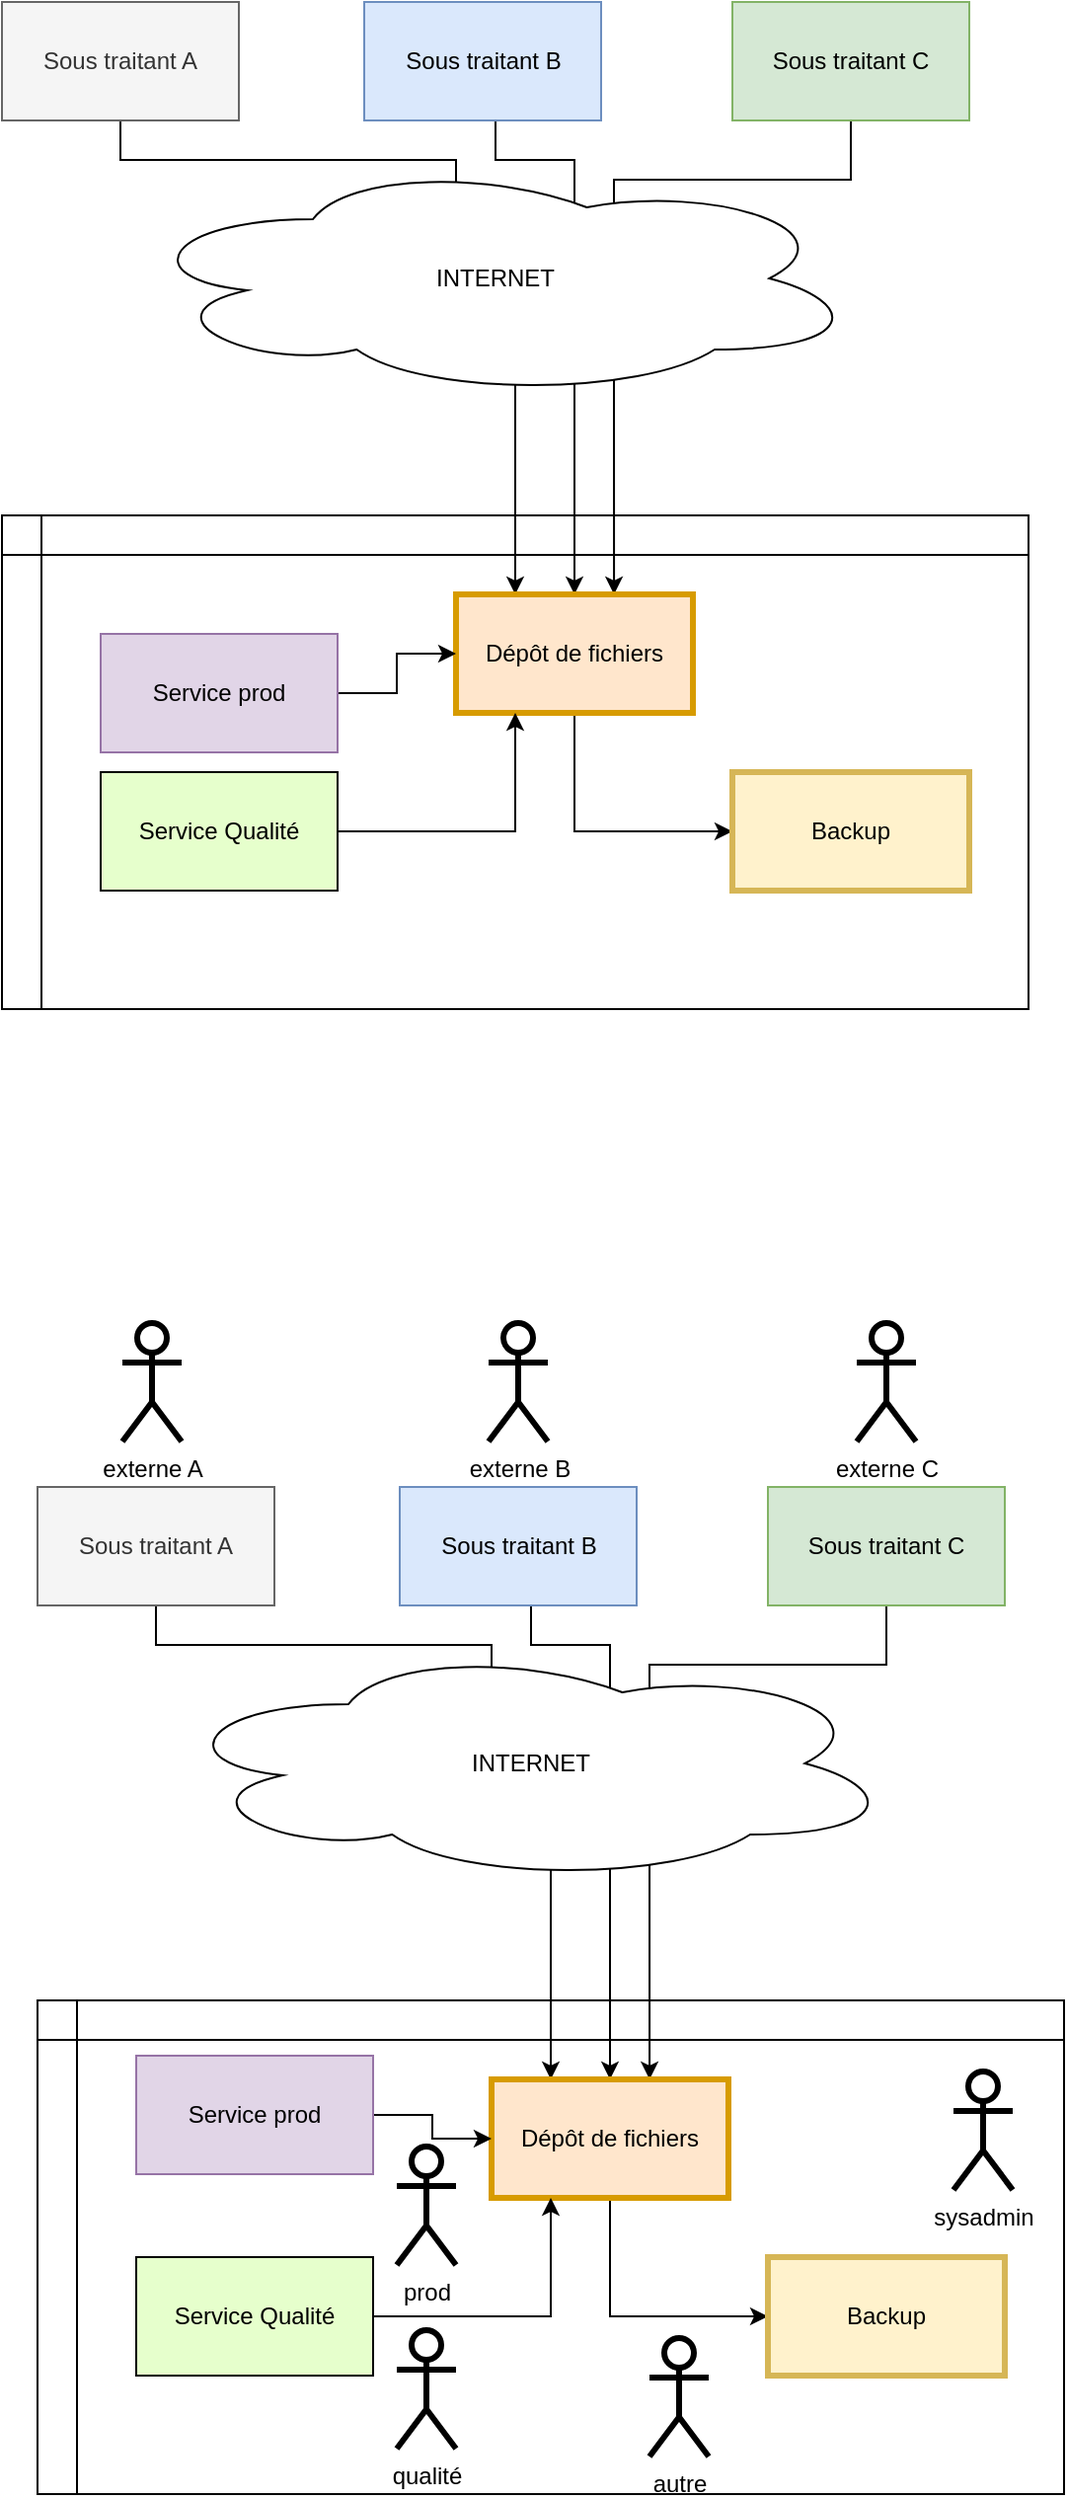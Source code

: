 <mxfile version="14.4.3" type="device"><diagram id="hJzu1cN_CkZYSfLXLQPa" name="Page-1"><mxGraphModel dx="1106" dy="997" grid="0" gridSize="10" guides="1" tooltips="1" connect="1" arrows="1" fold="1" page="1" pageScale="1" pageWidth="827" pageHeight="1169" math="0" shadow="0"><root><mxCell id="0"/><mxCell id="1" parent="0"/><mxCell id="y-LnwAc4a_uCA0w41iav-12" value="" style="shape=internalStorage;whiteSpace=wrap;html=1;backgroundOutline=1;" vertex="1" parent="1"><mxGeometry x="110" y="480" width="520" height="250" as="geometry"/></mxCell><mxCell id="y-LnwAc4a_uCA0w41iav-15" style="edgeStyle=orthogonalEdgeStyle;rounded=0;orthogonalLoop=1;jettySize=auto;html=1;exitX=0.5;exitY=1;exitDx=0;exitDy=0;entryX=0.25;entryY=0;entryDx=0;entryDy=0;" edge="1" parent="1" source="y-LnwAc4a_uCA0w41iav-1" target="y-LnwAc4a_uCA0w41iav-5"><mxGeometry relative="1" as="geometry"><Array as="points"><mxPoint x="170" y="300"/><mxPoint x="340" y="300"/><mxPoint x="340" y="380"/><mxPoint x="370" y="380"/></Array></mxGeometry></mxCell><mxCell id="y-LnwAc4a_uCA0w41iav-1" value="Sous traitant A" style="rounded=0;whiteSpace=wrap;html=1;fillColor=#f5f5f5;strokeColor=#666666;fontColor=#333333;" vertex="1" parent="1"><mxGeometry x="110" y="220" width="120" height="60" as="geometry"/></mxCell><mxCell id="y-LnwAc4a_uCA0w41iav-14" style="edgeStyle=orthogonalEdgeStyle;rounded=0;orthogonalLoop=1;jettySize=auto;html=1;exitX=0.5;exitY=1;exitDx=0;exitDy=0;" edge="1" parent="1" source="y-LnwAc4a_uCA0w41iav-2" target="y-LnwAc4a_uCA0w41iav-5"><mxGeometry relative="1" as="geometry"><Array as="points"><mxPoint x="360" y="280"/><mxPoint x="360" y="300"/><mxPoint x="400" y="300"/></Array></mxGeometry></mxCell><mxCell id="y-LnwAc4a_uCA0w41iav-2" value="Sous traitant B" style="rounded=0;whiteSpace=wrap;html=1;fillColor=#dae8fc;strokeColor=#6c8ebf;" vertex="1" parent="1"><mxGeometry x="293.5" y="220" width="120" height="60" as="geometry"/></mxCell><mxCell id="y-LnwAc4a_uCA0w41iav-13" style="edgeStyle=orthogonalEdgeStyle;rounded=0;orthogonalLoop=1;jettySize=auto;html=1;exitX=0.5;exitY=1;exitDx=0;exitDy=0;entryX=0.667;entryY=0;entryDx=0;entryDy=0;entryPerimeter=0;" edge="1" parent="1" source="y-LnwAc4a_uCA0w41iav-3" target="y-LnwAc4a_uCA0w41iav-5"><mxGeometry relative="1" as="geometry"><Array as="points"><mxPoint x="540" y="310"/><mxPoint x="420" y="310"/></Array></mxGeometry></mxCell><mxCell id="y-LnwAc4a_uCA0w41iav-3" value="Sous traitant C" style="rounded=0;whiteSpace=wrap;html=1;fillColor=#d5e8d4;strokeColor=#82b366;" vertex="1" parent="1"><mxGeometry x="480" y="220" width="120" height="60" as="geometry"/></mxCell><mxCell id="y-LnwAc4a_uCA0w41iav-4" value="INTERNET" style="ellipse;shape=cloud;whiteSpace=wrap;html=1;" vertex="1" parent="1"><mxGeometry x="175" y="300" width="370" height="120" as="geometry"/></mxCell><mxCell id="y-LnwAc4a_uCA0w41iav-7" style="edgeStyle=orthogonalEdgeStyle;rounded=0;orthogonalLoop=1;jettySize=auto;html=1;exitX=0.5;exitY=1;exitDx=0;exitDy=0;entryX=0;entryY=0.5;entryDx=0;entryDy=0;" edge="1" parent="1" source="y-LnwAc4a_uCA0w41iav-5" target="y-LnwAc4a_uCA0w41iav-6"><mxGeometry relative="1" as="geometry"/></mxCell><mxCell id="y-LnwAc4a_uCA0w41iav-5" value="Dépôt de fichiers" style="rounded=0;whiteSpace=wrap;html=1;fillColor=#ffe6cc;strokeColor=#d79b00;strokeWidth=3;" vertex="1" parent="1"><mxGeometry x="340" y="520" width="120" height="60" as="geometry"/></mxCell><mxCell id="y-LnwAc4a_uCA0w41iav-6" value="Backup" style="rounded=0;whiteSpace=wrap;html=1;fillColor=#fff2cc;strokeColor=#d6b656;strokeWidth=3;" vertex="1" parent="1"><mxGeometry x="480" y="610" width="120" height="60" as="geometry"/></mxCell><mxCell id="y-LnwAc4a_uCA0w41iav-10" style="edgeStyle=orthogonalEdgeStyle;rounded=0;orthogonalLoop=1;jettySize=auto;html=1;exitX=1;exitY=0.5;exitDx=0;exitDy=0;entryX=0;entryY=0.5;entryDx=0;entryDy=0;" edge="1" parent="1" source="y-LnwAc4a_uCA0w41iav-8" target="y-LnwAc4a_uCA0w41iav-5"><mxGeometry relative="1" as="geometry"/></mxCell><mxCell id="y-LnwAc4a_uCA0w41iav-8" value="Service prod" style="rounded=0;whiteSpace=wrap;html=1;fillColor=#e1d5e7;strokeColor=#9673a6;" vertex="1" parent="1"><mxGeometry x="160" y="540" width="120" height="60" as="geometry"/></mxCell><mxCell id="y-LnwAc4a_uCA0w41iav-11" style="edgeStyle=orthogonalEdgeStyle;rounded=0;orthogonalLoop=1;jettySize=auto;html=1;exitX=1;exitY=0.5;exitDx=0;exitDy=0;entryX=0.25;entryY=1;entryDx=0;entryDy=0;" edge="1" parent="1" source="y-LnwAc4a_uCA0w41iav-9" target="y-LnwAc4a_uCA0w41iav-5"><mxGeometry relative="1" as="geometry"/></mxCell><mxCell id="y-LnwAc4a_uCA0w41iav-9" value="Service Qualité" style="rounded=0;whiteSpace=wrap;html=1;fillColor=#E6FFCC;" vertex="1" parent="1"><mxGeometry x="160" y="610" width="120" height="60" as="geometry"/></mxCell><mxCell id="y-LnwAc4a_uCA0w41iav-17" value="" style="shape=internalStorage;whiteSpace=wrap;html=1;backgroundOutline=1;" vertex="1" parent="1"><mxGeometry x="128" y="1232" width="520" height="250" as="geometry"/></mxCell><mxCell id="y-LnwAc4a_uCA0w41iav-18" style="edgeStyle=orthogonalEdgeStyle;rounded=0;orthogonalLoop=1;jettySize=auto;html=1;exitX=0.5;exitY=1;exitDx=0;exitDy=0;entryX=0.25;entryY=0;entryDx=0;entryDy=0;" edge="1" parent="1" source="y-LnwAc4a_uCA0w41iav-19" target="y-LnwAc4a_uCA0w41iav-26"><mxGeometry relative="1" as="geometry"><Array as="points"><mxPoint x="188" y="1052"/><mxPoint x="358" y="1052"/><mxPoint x="358" y="1132"/><mxPoint x="388" y="1132"/></Array></mxGeometry></mxCell><mxCell id="y-LnwAc4a_uCA0w41iav-19" value="Sous traitant A" style="rounded=0;whiteSpace=wrap;html=1;fillColor=#f5f5f5;strokeColor=#666666;fontColor=#333333;" vertex="1" parent="1"><mxGeometry x="128" y="972" width="120" height="60" as="geometry"/></mxCell><mxCell id="y-LnwAc4a_uCA0w41iav-20" style="edgeStyle=orthogonalEdgeStyle;rounded=0;orthogonalLoop=1;jettySize=auto;html=1;exitX=0.5;exitY=1;exitDx=0;exitDy=0;" edge="1" parent="1" source="y-LnwAc4a_uCA0w41iav-21" target="y-LnwAc4a_uCA0w41iav-26"><mxGeometry relative="1" as="geometry"><Array as="points"><mxPoint x="378" y="1032"/><mxPoint x="378" y="1052"/><mxPoint x="418" y="1052"/></Array></mxGeometry></mxCell><mxCell id="y-LnwAc4a_uCA0w41iav-21" value="Sous traitant B" style="rounded=0;whiteSpace=wrap;html=1;fillColor=#dae8fc;strokeColor=#6c8ebf;" vertex="1" parent="1"><mxGeometry x="311.5" y="972" width="120" height="60" as="geometry"/></mxCell><mxCell id="y-LnwAc4a_uCA0w41iav-22" style="edgeStyle=orthogonalEdgeStyle;rounded=0;orthogonalLoop=1;jettySize=auto;html=1;exitX=0.5;exitY=1;exitDx=0;exitDy=0;entryX=0.667;entryY=0;entryDx=0;entryDy=0;entryPerimeter=0;" edge="1" parent="1" source="y-LnwAc4a_uCA0w41iav-23" target="y-LnwAc4a_uCA0w41iav-26"><mxGeometry relative="1" as="geometry"><Array as="points"><mxPoint x="558" y="1062"/><mxPoint x="438" y="1062"/></Array></mxGeometry></mxCell><mxCell id="y-LnwAc4a_uCA0w41iav-23" value="Sous traitant C" style="rounded=0;whiteSpace=wrap;html=1;fillColor=#d5e8d4;strokeColor=#82b366;" vertex="1" parent="1"><mxGeometry x="498" y="972" width="120" height="60" as="geometry"/></mxCell><mxCell id="y-LnwAc4a_uCA0w41iav-24" value="INTERNET" style="ellipse;shape=cloud;whiteSpace=wrap;html=1;" vertex="1" parent="1"><mxGeometry x="193" y="1052" width="370" height="120" as="geometry"/></mxCell><mxCell id="y-LnwAc4a_uCA0w41iav-25" style="edgeStyle=orthogonalEdgeStyle;rounded=0;orthogonalLoop=1;jettySize=auto;html=1;exitX=0.5;exitY=1;exitDx=0;exitDy=0;entryX=0;entryY=0.5;entryDx=0;entryDy=0;" edge="1" parent="1" source="y-LnwAc4a_uCA0w41iav-26" target="y-LnwAc4a_uCA0w41iav-27"><mxGeometry relative="1" as="geometry"/></mxCell><mxCell id="y-LnwAc4a_uCA0w41iav-26" value="Dépôt de fichiers" style="rounded=0;whiteSpace=wrap;html=1;fillColor=#ffe6cc;strokeColor=#d79b00;strokeWidth=3;" vertex="1" parent="1"><mxGeometry x="358" y="1272" width="120" height="60" as="geometry"/></mxCell><mxCell id="y-LnwAc4a_uCA0w41iav-27" value="Backup" style="rounded=0;whiteSpace=wrap;html=1;fillColor=#fff2cc;strokeColor=#d6b656;strokeWidth=3;" vertex="1" parent="1"><mxGeometry x="498" y="1362" width="120" height="60" as="geometry"/></mxCell><mxCell id="y-LnwAc4a_uCA0w41iav-28" style="edgeStyle=orthogonalEdgeStyle;rounded=0;orthogonalLoop=1;jettySize=auto;html=1;exitX=1;exitY=0.5;exitDx=0;exitDy=0;entryX=0;entryY=0.5;entryDx=0;entryDy=0;" edge="1" parent="1" source="y-LnwAc4a_uCA0w41iav-29" target="y-LnwAc4a_uCA0w41iav-26"><mxGeometry relative="1" as="geometry"/></mxCell><mxCell id="y-LnwAc4a_uCA0w41iav-29" value="Service prod" style="rounded=0;whiteSpace=wrap;html=1;fillColor=#e1d5e7;strokeColor=#9673a6;" vertex="1" parent="1"><mxGeometry x="178" y="1260" width="120" height="60" as="geometry"/></mxCell><mxCell id="y-LnwAc4a_uCA0w41iav-30" style="edgeStyle=orthogonalEdgeStyle;rounded=0;orthogonalLoop=1;jettySize=auto;html=1;exitX=1;exitY=0.5;exitDx=0;exitDy=0;entryX=0.25;entryY=1;entryDx=0;entryDy=0;" edge="1" parent="1" source="y-LnwAc4a_uCA0w41iav-31" target="y-LnwAc4a_uCA0w41iav-26"><mxGeometry relative="1" as="geometry"/></mxCell><mxCell id="y-LnwAc4a_uCA0w41iav-31" value="Service Qualité" style="rounded=0;whiteSpace=wrap;html=1;fillColor=#E6FFCC;" vertex="1" parent="1"><mxGeometry x="178" y="1362" width="120" height="60" as="geometry"/></mxCell><mxCell id="y-LnwAc4a_uCA0w41iav-32" value="externe A" style="shape=umlActor;verticalLabelPosition=bottom;verticalAlign=top;html=1;outlineConnect=0;strokeWidth=3;fillColor=#FFFFFF;" vertex="1" parent="1"><mxGeometry x="171" y="889" width="30" height="60" as="geometry"/></mxCell><mxCell id="y-LnwAc4a_uCA0w41iav-34" value="externe B&lt;br&gt;" style="shape=umlActor;verticalLabelPosition=bottom;verticalAlign=top;html=1;outlineConnect=0;strokeWidth=3;fillColor=#FFFFFF;" vertex="1" parent="1"><mxGeometry x="356.5" y="889" width="30" height="60" as="geometry"/></mxCell><mxCell id="y-LnwAc4a_uCA0w41iav-35" value="externe C" style="shape=umlActor;verticalLabelPosition=bottom;verticalAlign=top;html=1;outlineConnect=0;strokeWidth=3;fillColor=#FFFFFF;" vertex="1" parent="1"><mxGeometry x="543" y="889" width="30" height="60" as="geometry"/></mxCell><mxCell id="y-LnwAc4a_uCA0w41iav-36" value="sysadmin" style="shape=umlActor;verticalLabelPosition=bottom;verticalAlign=top;html=1;outlineConnect=0;strokeWidth=3;fillColor=#FFFFFF;" vertex="1" parent="1"><mxGeometry x="592" y="1268" width="30" height="60" as="geometry"/></mxCell><mxCell id="y-LnwAc4a_uCA0w41iav-37" value="qualité" style="shape=umlActor;verticalLabelPosition=bottom;verticalAlign=top;html=1;outlineConnect=0;strokeWidth=3;fillColor=#FFFFFF;" vertex="1" parent="1"><mxGeometry x="310" y="1399" width="30" height="60" as="geometry"/></mxCell><mxCell id="y-LnwAc4a_uCA0w41iav-39" value="prod" style="shape=umlActor;verticalLabelPosition=bottom;verticalAlign=top;html=1;outlineConnect=0;strokeWidth=3;fillColor=#FFFFFF;" vertex="1" parent="1"><mxGeometry x="310" y="1306" width="30" height="60" as="geometry"/></mxCell><mxCell id="y-LnwAc4a_uCA0w41iav-40" value="autre" style="shape=umlActor;verticalLabelPosition=bottom;verticalAlign=top;html=1;outlineConnect=0;strokeWidth=3;fillColor=#FFFFFF;" vertex="1" parent="1"><mxGeometry x="438" y="1403" width="30" height="60" as="geometry"/></mxCell></root></mxGraphModel></diagram></mxfile>